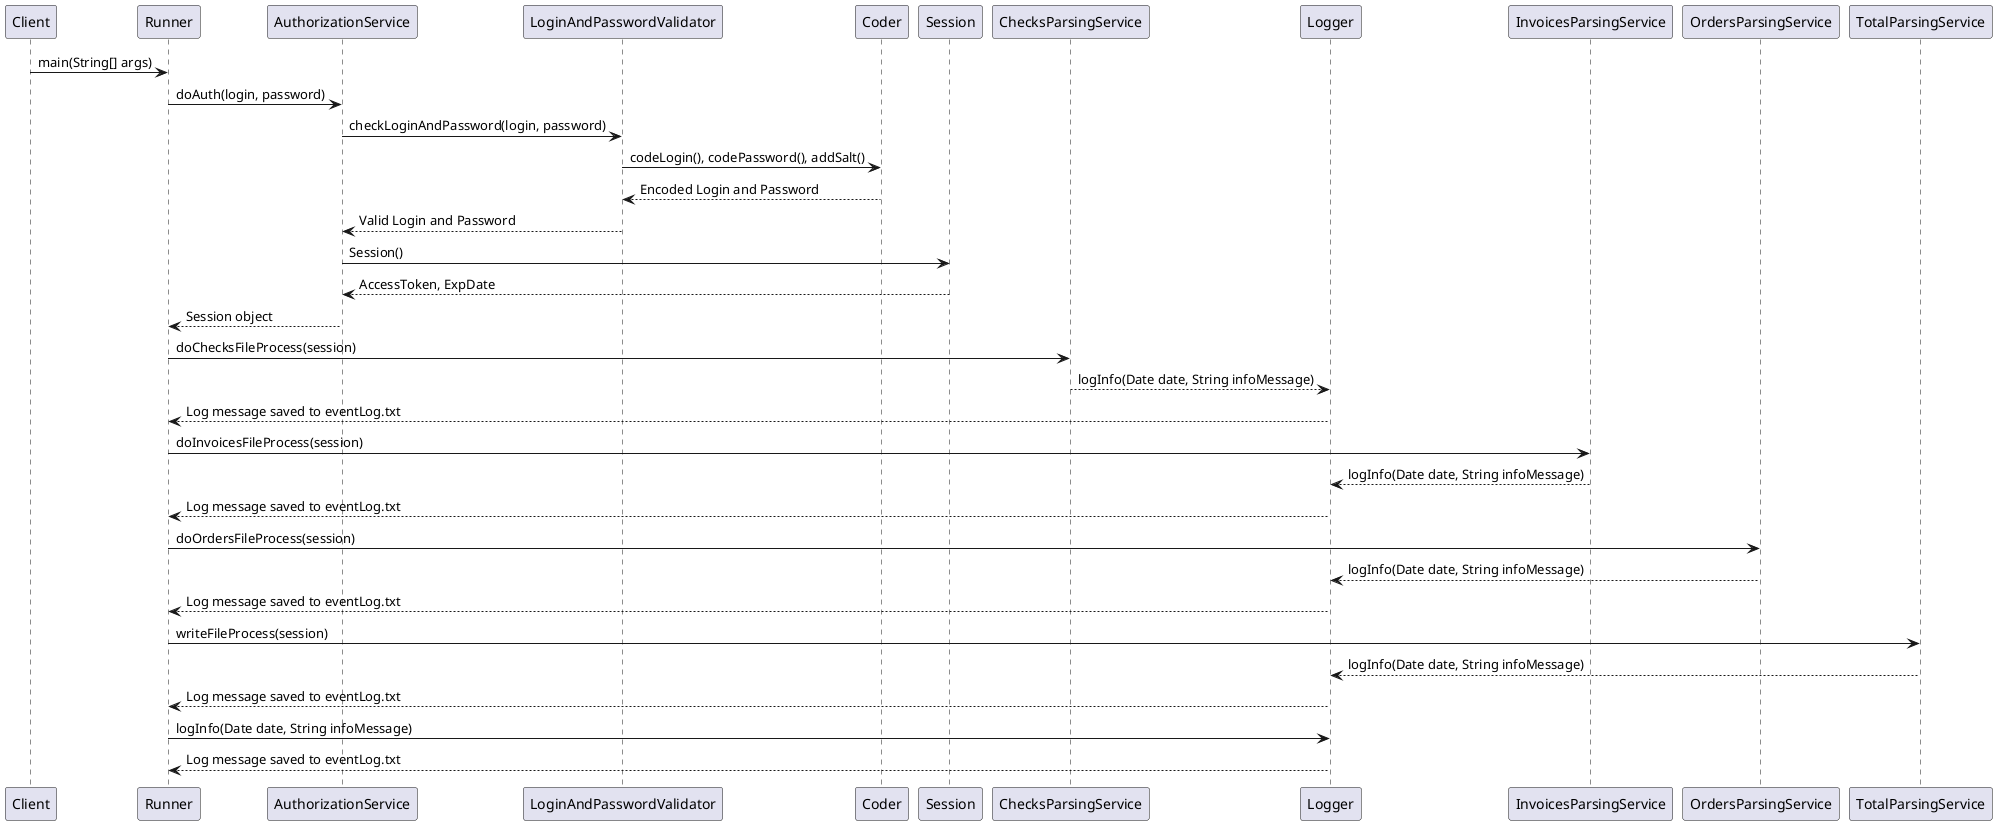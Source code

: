 @startuml
Client -> Runner: main(String[] args)
Runner -> AuthorizationService: doAuth(login, password)
AuthorizationService -> LoginAndPasswordValidator: checkLoginAndPassword(login, password)
LoginAndPasswordValidator -> Coder: codeLogin(), codePassword(), addSalt()
Coder --> LoginAndPasswordValidator: Encoded Login and Password
LoginAndPasswordValidator --> AuthorizationService: Valid Login and Password
AuthorizationService -> Session: Session()
Session --> AuthorizationService: AccessToken, ExpDate
AuthorizationService --> Runner: Session object
Runner -> ChecksParsingService: doChecksFileProcess(session)
ChecksParsingService --> Logger: logInfo(Date date, String infoMessage)
Logger --> Runner: Log message saved to eventLog.txt
Runner -> InvoicesParsingService: doInvoicesFileProcess(session)
InvoicesParsingService --> Logger: logInfo(Date date, String infoMessage)
Logger --> Runner: Log message saved to eventLog.txt
Runner -> OrdersParsingService: doOrdersFileProcess(session)
OrdersParsingService --> Logger: logInfo(Date date, String infoMessage)
Logger --> Runner: Log message saved to eventLog.txt
Runner -> TotalParsingService: writeFileProcess(session)
TotalParsingService --> Logger: logInfo(Date date, String infoMessage)
Logger --> Runner: Log message saved to eventLog.txt
Runner -> Logger: logInfo(Date date, String infoMessage)
Logger --> Runner: Log message saved to eventLog.txt
@enduml

